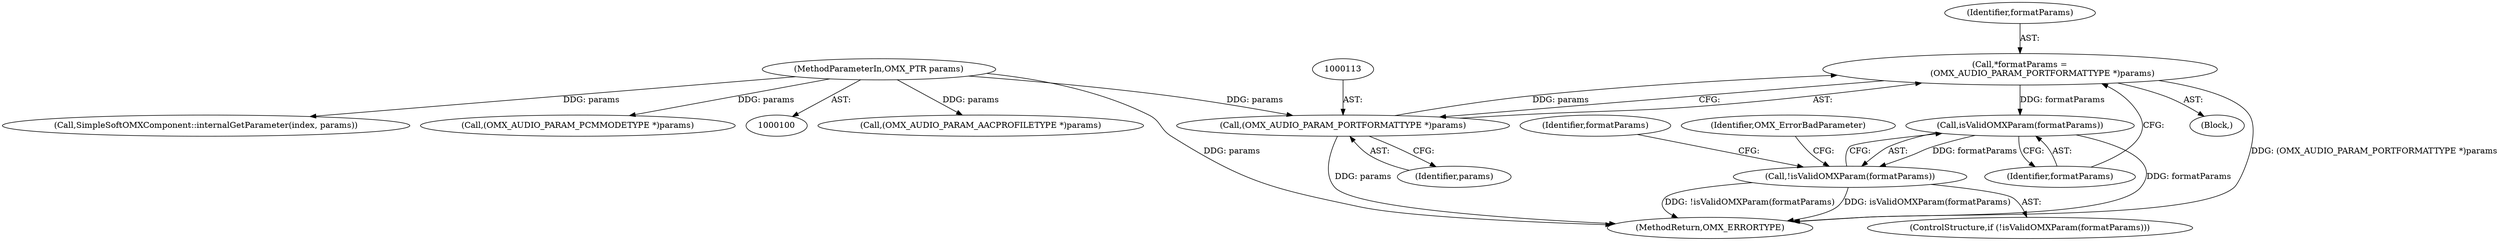 digraph "0_Android_295c883fe3105b19bcd0f9e07d54c6b589fc5bff_2@pointer" {
"1000110" [label="(Call,*formatParams =\n                 (OMX_AUDIO_PARAM_PORTFORMATTYPE *)params)"];
"1000112" [label="(Call,(OMX_AUDIO_PARAM_PORTFORMATTYPE *)params)"];
"1000102" [label="(MethodParameterIn,OMX_PTR params)"];
"1000117" [label="(Call,isValidOMXParam(formatParams))"];
"1000116" [label="(Call,!isValidOMXParam(formatParams))"];
"1000115" [label="(ControlStructure,if (!isValidOMXParam(formatParams)))"];
"1000121" [label="(Identifier,OMX_ErrorBadParameter)"];
"1000111" [label="(Identifier,formatParams)"];
"1000117" [label="(Call,isValidOMXParam(formatParams))"];
"1000114" [label="(Identifier,params)"];
"1000159" [label="(Call,(OMX_AUDIO_PARAM_AACPROFILETYPE *)params)"];
"1000307" [label="(Call,SimpleSoftOMXComponent::internalGetParameter(index, params))"];
"1000112" [label="(Call,(OMX_AUDIO_PARAM_PORTFORMATTYPE *)params)"];
"1000110" [label="(Call,*formatParams =\n                 (OMX_AUDIO_PARAM_PORTFORMATTYPE *)params)"];
"1000125" [label="(Identifier,formatParams)"];
"1000235" [label="(Call,(OMX_AUDIO_PARAM_PCMMODETYPE *)params)"];
"1000102" [label="(MethodParameterIn,OMX_PTR params)"];
"1000118" [label="(Identifier,formatParams)"];
"1000310" [label="(MethodReturn,OMX_ERRORTYPE)"];
"1000108" [label="(Block,)"];
"1000116" [label="(Call,!isValidOMXParam(formatParams))"];
"1000110" -> "1000108"  [label="AST: "];
"1000110" -> "1000112"  [label="CFG: "];
"1000111" -> "1000110"  [label="AST: "];
"1000112" -> "1000110"  [label="AST: "];
"1000118" -> "1000110"  [label="CFG: "];
"1000110" -> "1000310"  [label="DDG: (OMX_AUDIO_PARAM_PORTFORMATTYPE *)params"];
"1000112" -> "1000110"  [label="DDG: params"];
"1000110" -> "1000117"  [label="DDG: formatParams"];
"1000112" -> "1000114"  [label="CFG: "];
"1000113" -> "1000112"  [label="AST: "];
"1000114" -> "1000112"  [label="AST: "];
"1000112" -> "1000310"  [label="DDG: params"];
"1000102" -> "1000112"  [label="DDG: params"];
"1000102" -> "1000100"  [label="AST: "];
"1000102" -> "1000310"  [label="DDG: params"];
"1000102" -> "1000159"  [label="DDG: params"];
"1000102" -> "1000235"  [label="DDG: params"];
"1000102" -> "1000307"  [label="DDG: params"];
"1000117" -> "1000116"  [label="AST: "];
"1000117" -> "1000118"  [label="CFG: "];
"1000118" -> "1000117"  [label="AST: "];
"1000116" -> "1000117"  [label="CFG: "];
"1000117" -> "1000310"  [label="DDG: formatParams"];
"1000117" -> "1000116"  [label="DDG: formatParams"];
"1000116" -> "1000115"  [label="AST: "];
"1000121" -> "1000116"  [label="CFG: "];
"1000125" -> "1000116"  [label="CFG: "];
"1000116" -> "1000310"  [label="DDG: isValidOMXParam(formatParams)"];
"1000116" -> "1000310"  [label="DDG: !isValidOMXParam(formatParams)"];
}
